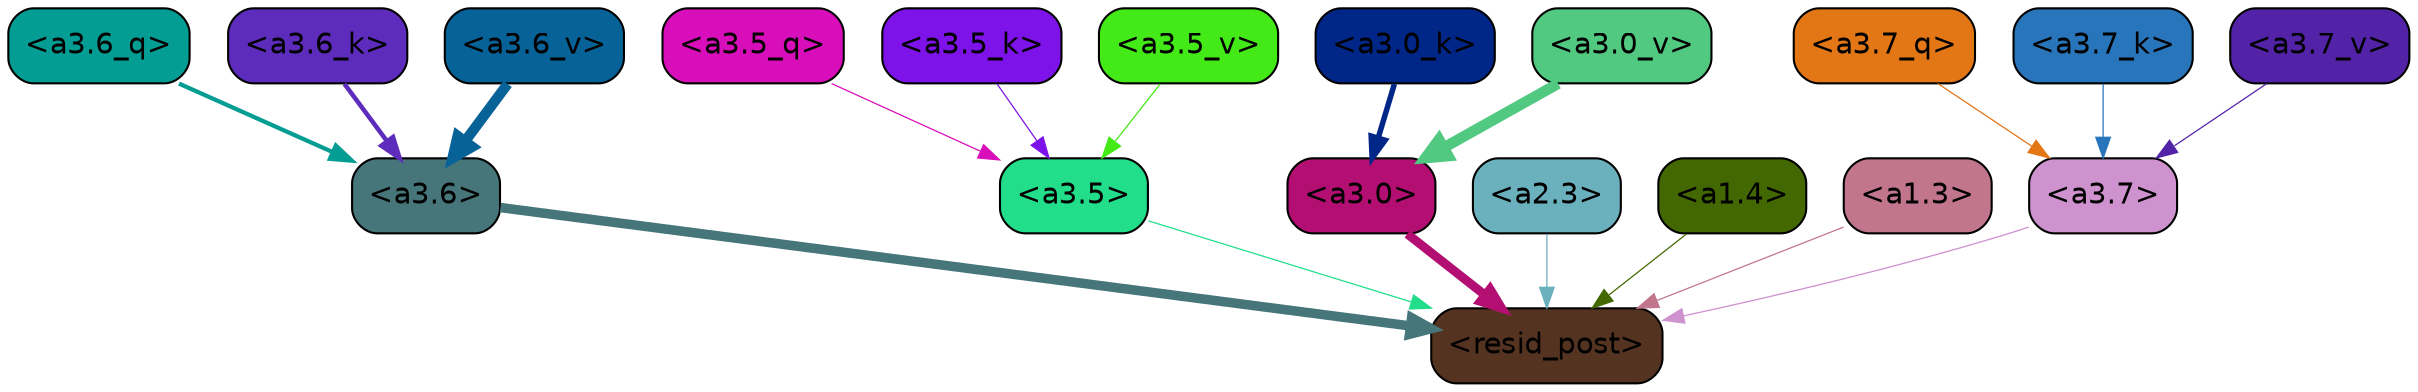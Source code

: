 strict digraph "" {
	graph [bgcolor=transparent,
		layout=dot,
		overlap=false,
		splines=true
	];
	"<a3.7>"	[color=black,
		fillcolor="#ce93cf",
		fontname=Helvetica,
		shape=box,
		style="filled, rounded"];
	"<resid_post>"	[color=black,
		fillcolor="#553321",
		fontname=Helvetica,
		shape=box,
		style="filled, rounded"];
	"<a3.7>" -> "<resid_post>"	[color="#ce93cf",
		penwidth=0.6239100098609924];
	"<a3.6>"	[color=black,
		fillcolor="#46757a",
		fontname=Helvetica,
		shape=box,
		style="filled, rounded"];
	"<a3.6>" -> "<resid_post>"	[color="#46757a",
		penwidth=4.569062113761902];
	"<a3.5>"	[color=black,
		fillcolor="#22dd8a",
		fontname=Helvetica,
		shape=box,
		style="filled, rounded"];
	"<a3.5>" -> "<resid_post>"	[color="#22dd8a",
		penwidth=0.6];
	"<a3.0>"	[color=black,
		fillcolor="#b30f73",
		fontname=Helvetica,
		shape=box,
		style="filled, rounded"];
	"<a3.0>" -> "<resid_post>"	[color="#b30f73",
		penwidth=4.283544182777405];
	"<a2.3>"	[color=black,
		fillcolor="#6ab0bd",
		fontname=Helvetica,
		shape=box,
		style="filled, rounded"];
	"<a2.3>" -> "<resid_post>"	[color="#6ab0bd",
		penwidth=0.6];
	"<a1.4>"	[color=black,
		fillcolor="#436801",
		fontname=Helvetica,
		shape=box,
		style="filled, rounded"];
	"<a1.4>" -> "<resid_post>"	[color="#436801",
		penwidth=0.6];
	"<a1.3>"	[color=black,
		fillcolor="#c2768d",
		fontname=Helvetica,
		shape=box,
		style="filled, rounded"];
	"<a1.3>" -> "<resid_post>"	[color="#c2768d",
		penwidth=0.6];
	"<a3.7_q>"	[color=black,
		fillcolor="#e37716",
		fontname=Helvetica,
		shape=box,
		style="filled, rounded"];
	"<a3.7_q>" -> "<a3.7>"	[color="#e37716",
		penwidth=0.6];
	"<a3.6_q>"	[color=black,
		fillcolor="#049d93",
		fontname=Helvetica,
		shape=box,
		style="filled, rounded"];
	"<a3.6_q>" -> "<a3.6>"	[color="#049d93",
		penwidth=2.0347584784030914];
	"<a3.5_q>"	[color=black,
		fillcolor="#d80eba",
		fontname=Helvetica,
		shape=box,
		style="filled, rounded"];
	"<a3.5_q>" -> "<a3.5>"	[color="#d80eba",
		penwidth=0.6];
	"<a3.7_k>"	[color=black,
		fillcolor="#2875bb",
		fontname=Helvetica,
		shape=box,
		style="filled, rounded"];
	"<a3.7_k>" -> "<a3.7>"	[color="#2875bb",
		penwidth=0.6];
	"<a3.6_k>"	[color=black,
		fillcolor="#5e2cbd",
		fontname=Helvetica,
		shape=box,
		style="filled, rounded"];
	"<a3.6_k>" -> "<a3.6>"	[color="#5e2cbd",
		penwidth=2.1760786175727844];
	"<a3.5_k>"	[color=black,
		fillcolor="#7e13e9",
		fontname=Helvetica,
		shape=box,
		style="filled, rounded"];
	"<a3.5_k>" -> "<a3.5>"	[color="#7e13e9",
		penwidth=0.6];
	"<a3.0_k>"	[color=black,
		fillcolor="#002688",
		fontname=Helvetica,
		shape=box,
		style="filled, rounded"];
	"<a3.0_k>" -> "<a3.0>"	[color="#002688",
		penwidth=2.632905662059784];
	"<a3.7_v>"	[color=black,
		fillcolor="#5223a7",
		fontname=Helvetica,
		shape=box,
		style="filled, rounded"];
	"<a3.7_v>" -> "<a3.7>"	[color="#5223a7",
		penwidth=0.6];
	"<a3.6_v>"	[color=black,
		fillcolor="#076297",
		fontname=Helvetica,
		shape=box,
		style="filled, rounded"];
	"<a3.6_v>" -> "<a3.6>"	[color="#076297",
		penwidth=4.981305837631226];
	"<a3.5_v>"	[color=black,
		fillcolor="#43ea17",
		fontname=Helvetica,
		shape=box,
		style="filled, rounded"];
	"<a3.5_v>" -> "<a3.5>"	[color="#43ea17",
		penwidth=0.6];
	"<a3.0_v>"	[color=black,
		fillcolor="#52c981",
		fontname=Helvetica,
		shape=box,
		style="filled, rounded"];
	"<a3.0_v>" -> "<a3.0>"	[color="#52c981",
		penwidth=5.168330669403076];
}
